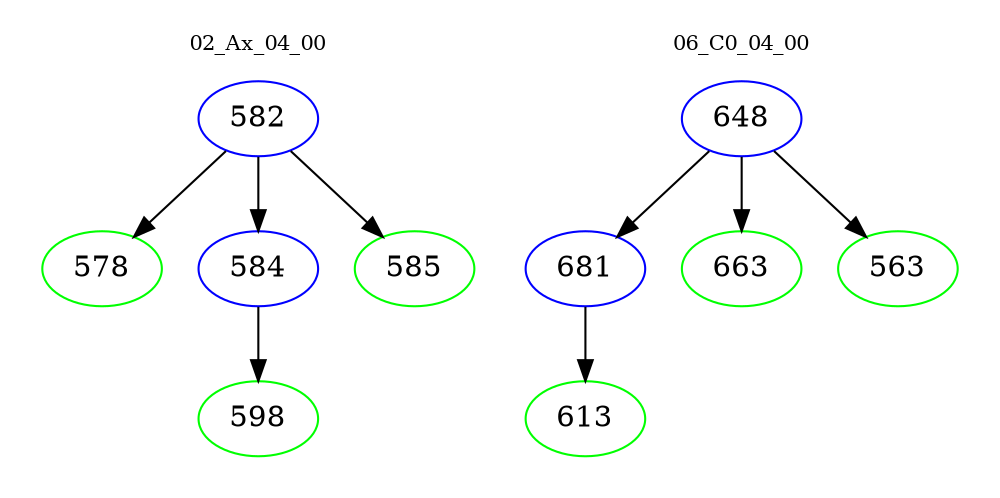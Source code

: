 digraph{
subgraph cluster_0 {
color = white
label = "02_Ax_04_00";
fontsize=10;
T0_582 [label="582", color="blue"]
T0_582 -> T0_578 [color="black"]
T0_578 [label="578", color="green"]
T0_582 -> T0_584 [color="black"]
T0_584 [label="584", color="blue"]
T0_584 -> T0_598 [color="black"]
T0_598 [label="598", color="green"]
T0_582 -> T0_585 [color="black"]
T0_585 [label="585", color="green"]
}
subgraph cluster_1 {
color = white
label = "06_C0_04_00";
fontsize=10;
T1_648 [label="648", color="blue"]
T1_648 -> T1_681 [color="black"]
T1_681 [label="681", color="blue"]
T1_681 -> T1_613 [color="black"]
T1_613 [label="613", color="green"]
T1_648 -> T1_663 [color="black"]
T1_663 [label="663", color="green"]
T1_648 -> T1_563 [color="black"]
T1_563 [label="563", color="green"]
}
}
